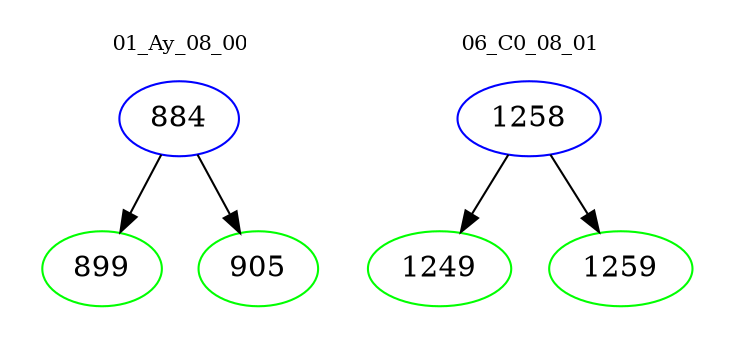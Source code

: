 digraph{
subgraph cluster_0 {
color = white
label = "01_Ay_08_00";
fontsize=10;
T0_884 [label="884", color="blue"]
T0_884 -> T0_899 [color="black"]
T0_899 [label="899", color="green"]
T0_884 -> T0_905 [color="black"]
T0_905 [label="905", color="green"]
}
subgraph cluster_1 {
color = white
label = "06_C0_08_01";
fontsize=10;
T1_1258 [label="1258", color="blue"]
T1_1258 -> T1_1249 [color="black"]
T1_1249 [label="1249", color="green"]
T1_1258 -> T1_1259 [color="black"]
T1_1259 [label="1259", color="green"]
}
}
